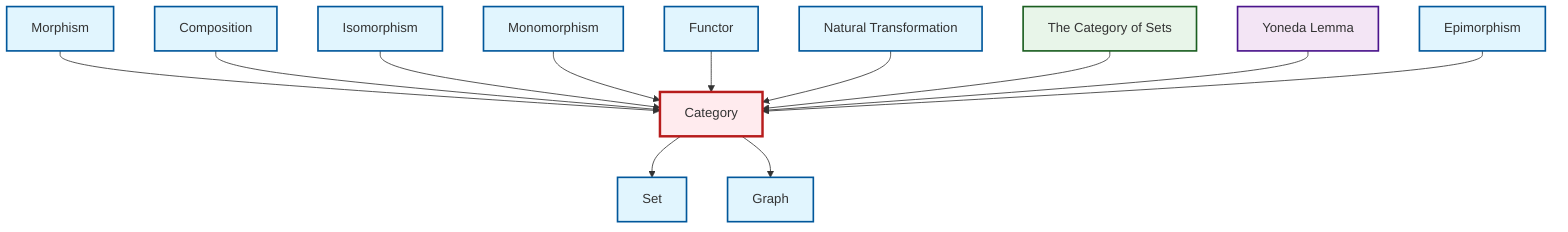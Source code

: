 graph TD
    classDef definition fill:#e1f5fe,stroke:#01579b,stroke-width:2px
    classDef theorem fill:#f3e5f5,stroke:#4a148c,stroke-width:2px
    classDef axiom fill:#fff3e0,stroke:#e65100,stroke-width:2px
    classDef example fill:#e8f5e9,stroke:#1b5e20,stroke-width:2px
    classDef current fill:#ffebee,stroke:#b71c1c,stroke-width:3px
    def-graph["Graph"]:::definition
    def-morphism["Morphism"]:::definition
    def-composition["Composition"]:::definition
    ex-set-category["The Category of Sets"]:::example
    def-category["Category"]:::definition
    def-epimorphism["Epimorphism"]:::definition
    def-natural-transformation["Natural Transformation"]:::definition
    thm-yoneda["Yoneda Lemma"]:::theorem
    def-isomorphism["Isomorphism"]:::definition
    def-set["Set"]:::definition
    def-monomorphism["Monomorphism"]:::definition
    def-functor["Functor"]:::definition
    def-morphism --> def-category
    def-category --> def-set
    def-composition --> def-category
    def-isomorphism --> def-category
    def-monomorphism --> def-category
    def-functor --> def-category
    def-natural-transformation --> def-category
    def-category --> def-graph
    ex-set-category --> def-category
    thm-yoneda --> def-category
    def-epimorphism --> def-category
    class def-category current